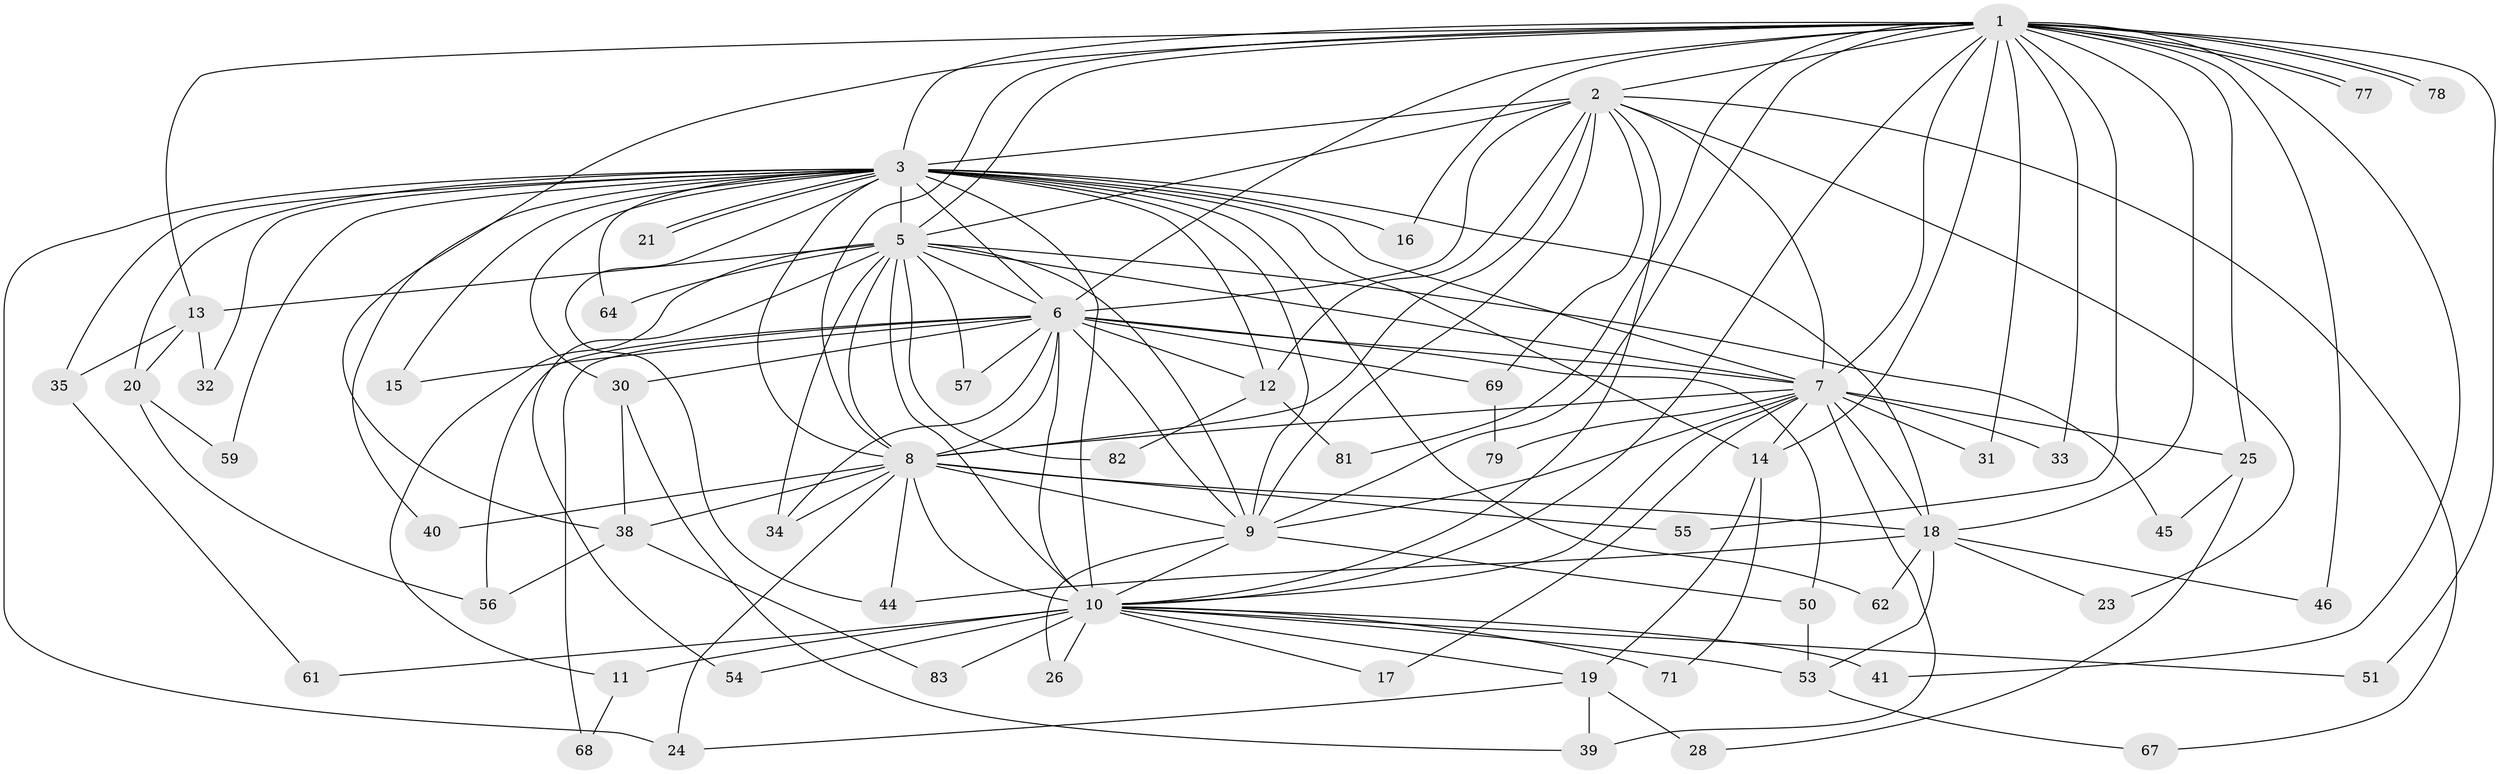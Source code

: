 // Generated by graph-tools (version 1.1) at 2025/51/02/27/25 19:51:44]
// undirected, 59 vertices, 147 edges
graph export_dot {
graph [start="1"]
  node [color=gray90,style=filled];
  1 [super="+52"];
  2 [super="+58"];
  3 [super="+4"];
  5 [super="+47"];
  6 [super="+37"];
  7 [super="+66"];
  8 [super="+48"];
  9 [super="+63"];
  10 [super="+29"];
  11;
  12 [super="+74"];
  13;
  14 [super="+43"];
  15;
  16 [super="+36"];
  17;
  18 [super="+27"];
  19 [super="+70"];
  20 [super="+22"];
  21;
  23;
  24;
  25 [super="+42"];
  26;
  28;
  30 [super="+73"];
  31;
  32;
  33 [super="+80"];
  34 [super="+65"];
  35;
  38 [super="+49"];
  39;
  40;
  41;
  44 [super="+76"];
  45;
  46;
  50;
  51;
  53 [super="+60"];
  54;
  55;
  56 [super="+75"];
  57;
  59;
  61;
  62;
  64 [super="+72"];
  67;
  68;
  69;
  71;
  77;
  78;
  79;
  81;
  82;
  83;
  1 -- 2;
  1 -- 3 [weight=2];
  1 -- 5;
  1 -- 6;
  1 -- 7;
  1 -- 8;
  1 -- 9 [weight=2];
  1 -- 10;
  1 -- 13;
  1 -- 25 [weight=2];
  1 -- 31;
  1 -- 33 [weight=2];
  1 -- 38;
  1 -- 41;
  1 -- 46;
  1 -- 51;
  1 -- 77;
  1 -- 77;
  1 -- 78;
  1 -- 78;
  1 -- 81;
  1 -- 18;
  1 -- 55;
  1 -- 14;
  1 -- 16;
  2 -- 3 [weight=2];
  2 -- 5;
  2 -- 6 [weight=2];
  2 -- 7;
  2 -- 8;
  2 -- 9;
  2 -- 10;
  2 -- 12;
  2 -- 23;
  2 -- 67;
  2 -- 69;
  3 -- 5 [weight=3];
  3 -- 6 [weight=2];
  3 -- 7 [weight=2];
  3 -- 8 [weight=2];
  3 -- 9 [weight=2];
  3 -- 10 [weight=2];
  3 -- 15;
  3 -- 18 [weight=2];
  3 -- 21;
  3 -- 21;
  3 -- 30;
  3 -- 40;
  3 -- 44;
  3 -- 59;
  3 -- 62;
  3 -- 64;
  3 -- 12;
  3 -- 14;
  3 -- 16;
  3 -- 20 [weight=2];
  3 -- 24;
  3 -- 32;
  3 -- 35;
  5 -- 6;
  5 -- 7;
  5 -- 8;
  5 -- 9;
  5 -- 10;
  5 -- 11;
  5 -- 13;
  5 -- 34;
  5 -- 45;
  5 -- 54;
  5 -- 57;
  5 -- 64 [weight=2];
  5 -- 82;
  6 -- 7;
  6 -- 8;
  6 -- 9;
  6 -- 10 [weight=2];
  6 -- 15;
  6 -- 30 [weight=2];
  6 -- 50;
  6 -- 57;
  6 -- 68;
  6 -- 69;
  6 -- 12;
  6 -- 34;
  6 -- 56;
  7 -- 8;
  7 -- 9;
  7 -- 10;
  7 -- 14;
  7 -- 17;
  7 -- 25;
  7 -- 31;
  7 -- 33;
  7 -- 39;
  7 -- 79;
  7 -- 18;
  8 -- 9;
  8 -- 10 [weight=2];
  8 -- 18;
  8 -- 24;
  8 -- 34;
  8 -- 38;
  8 -- 40;
  8 -- 55;
  8 -- 44;
  9 -- 10;
  9 -- 26;
  9 -- 50;
  10 -- 11;
  10 -- 17;
  10 -- 19;
  10 -- 26;
  10 -- 41;
  10 -- 53;
  10 -- 54;
  10 -- 61;
  10 -- 71;
  10 -- 83;
  10 -- 51;
  11 -- 68;
  12 -- 81;
  12 -- 82;
  13 -- 20;
  13 -- 32;
  13 -- 35;
  14 -- 19;
  14 -- 71;
  18 -- 23;
  18 -- 44;
  18 -- 46;
  18 -- 53;
  18 -- 62;
  19 -- 28;
  19 -- 39;
  19 -- 24;
  20 -- 56;
  20 -- 59;
  25 -- 28;
  25 -- 45;
  30 -- 39;
  30 -- 38;
  35 -- 61;
  38 -- 56;
  38 -- 83;
  50 -- 53;
  53 -- 67;
  69 -- 79;
}
